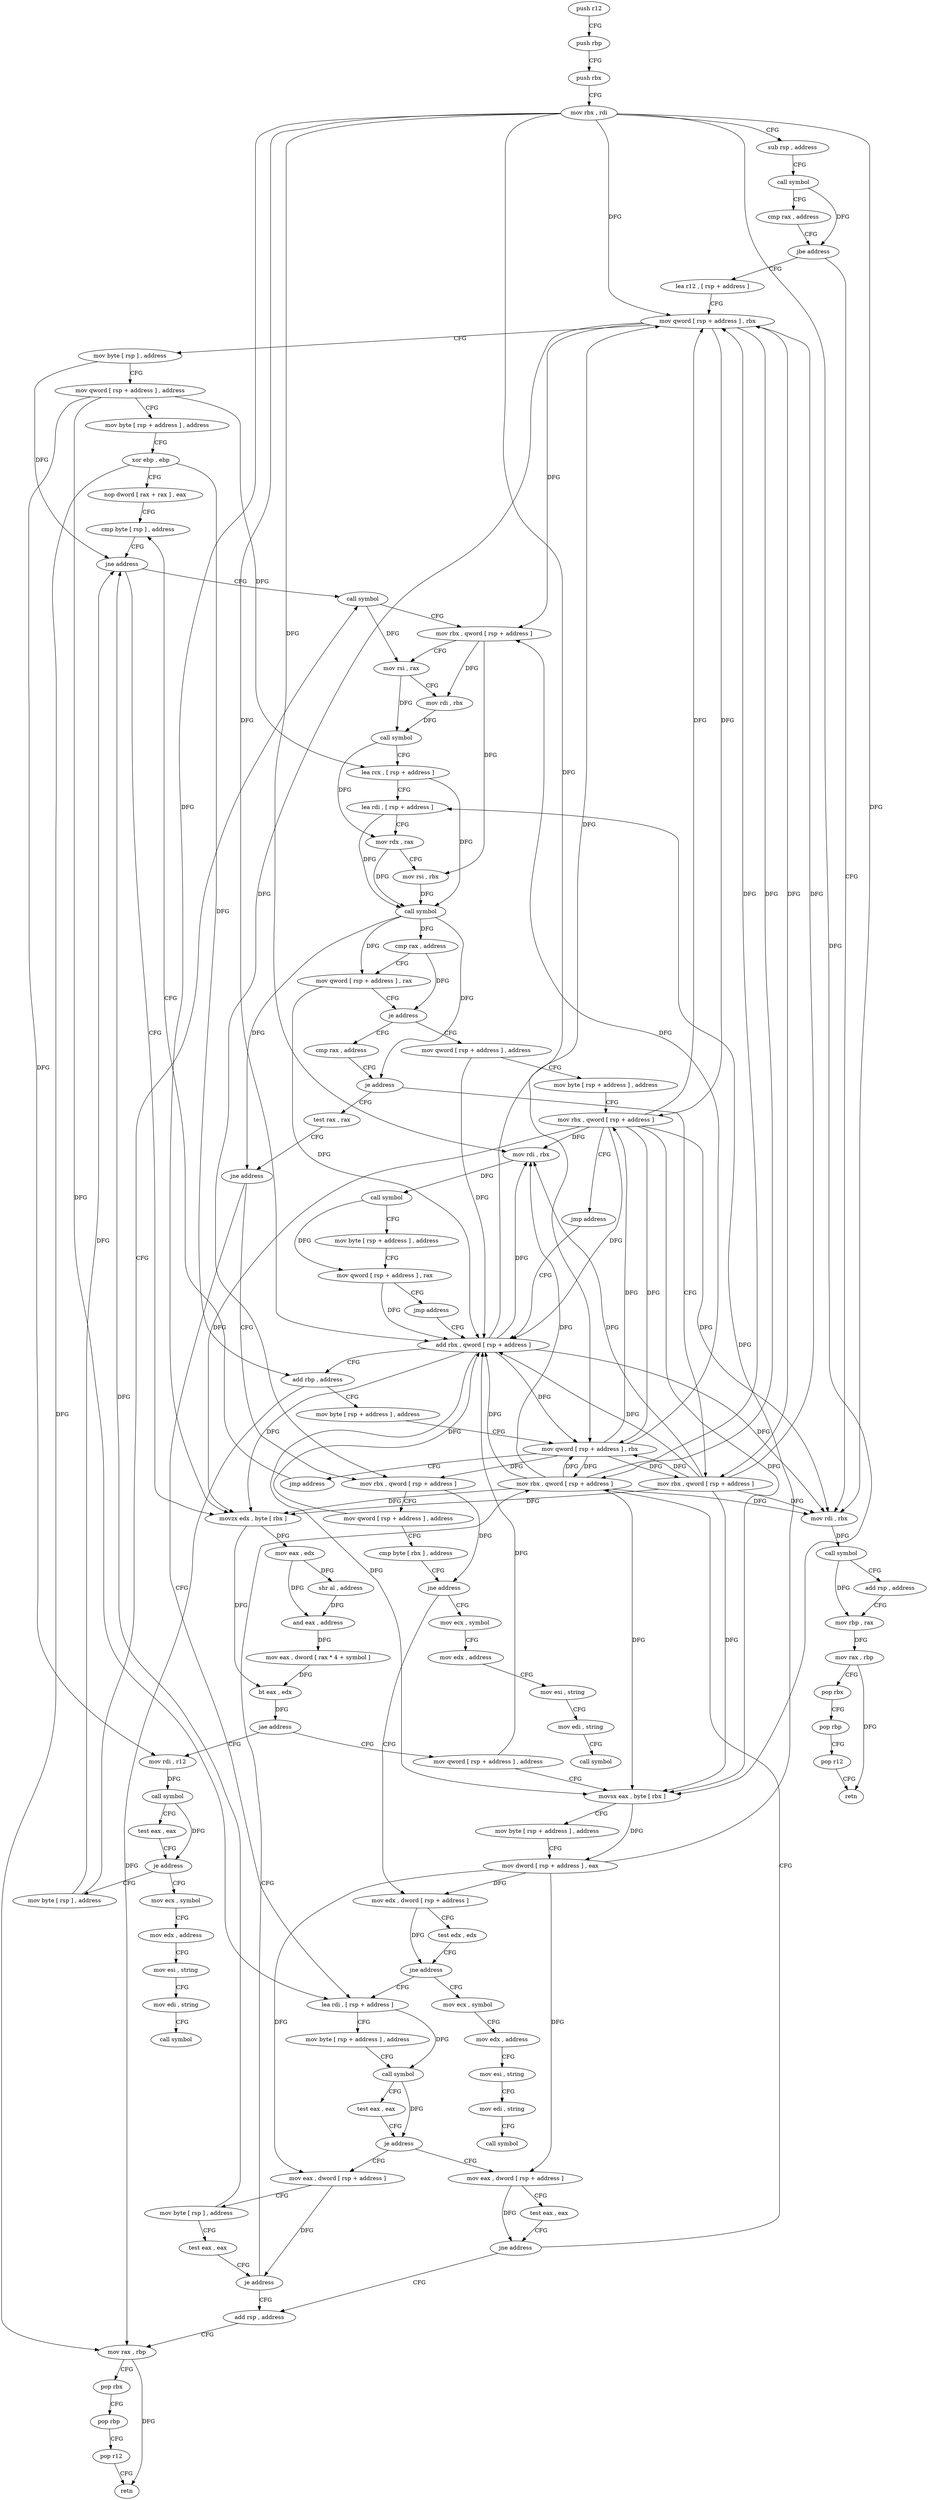 digraph "func" {
"4472944" [label = "push r12" ]
"4472946" [label = "push rbp" ]
"4472947" [label = "push rbx" ]
"4472948" [label = "mov rbx , rdi" ]
"4472951" [label = "sub rsp , address" ]
"4472955" [label = "call symbol" ]
"4472960" [label = "cmp rax , address" ]
"4472964" [label = "jbe address" ]
"4473336" [label = "mov rdi , rbx" ]
"4472970" [label = "lea r12 , [ rsp + address ]" ]
"4473339" [label = "call symbol" ]
"4473344" [label = "add rsp , address" ]
"4473348" [label = "mov rbp , rax" ]
"4473351" [label = "mov rax , rbp" ]
"4473354" [label = "pop rbx" ]
"4473355" [label = "pop rbp" ]
"4473356" [label = "pop r12" ]
"4473358" [label = "retn" ]
"4472975" [label = "mov qword [ rsp + address ] , rbx" ]
"4472980" [label = "mov byte [ rsp ] , address" ]
"4472984" [label = "mov qword [ rsp + address ] , address" ]
"4472993" [label = "mov byte [ rsp + address ] , address" ]
"4472998" [label = "xor ebp , ebp" ]
"4473000" [label = "nop dword [ rax + rax ] , eax" ]
"4473008" [label = "cmp byte [ rsp ] , address" ]
"4473108" [label = "call symbol" ]
"4473113" [label = "mov rbx , qword [ rsp + address ]" ]
"4473118" [label = "mov rsi , rax" ]
"4473121" [label = "mov rdi , rbx" ]
"4473124" [label = "call symbol" ]
"4473129" [label = "lea rcx , [ rsp + address ]" ]
"4473134" [label = "lea rdi , [ rsp + address ]" ]
"4473139" [label = "mov rdx , rax" ]
"4473142" [label = "mov rsi , rbx" ]
"4473145" [label = "call symbol" ]
"4473150" [label = "cmp rax , address" ]
"4473154" [label = "mov qword [ rsp + address ] , rax" ]
"4473159" [label = "je address" ]
"4473280" [label = "mov qword [ rsp + address ] , address" ]
"4473161" [label = "cmp rax , address" ]
"4473014" [label = "movzx edx , byte [ rbx ]" ]
"4473017" [label = "mov eax , edx" ]
"4473019" [label = "shr al , address" ]
"4473022" [label = "and eax , address" ]
"4473025" [label = "mov eax , dword [ rax * 4 + symbol ]" ]
"4473032" [label = "bt eax , edx" ]
"4473035" [label = "jae address" ]
"4473088" [label = "mov rdi , r12" ]
"4473037" [label = "mov qword [ rsp + address ] , address" ]
"4473289" [label = "mov byte [ rsp + address ] , address" ]
"4473294" [label = "mov rbx , qword [ rsp + address ]" ]
"4473299" [label = "jmp address" ]
"4473255" [label = "add rbx , qword [ rsp + address ]" ]
"4473165" [label = "je address" ]
"4473304" [label = "mov rbx , qword [ rsp + address ]" ]
"4473171" [label = "test rax , rax" ]
"4473091" [label = "call symbol" ]
"4473096" [label = "test eax , eax" ]
"4473098" [label = "je address" ]
"4473359" [label = "mov ecx , symbol" ]
"4473104" [label = "mov byte [ rsp ] , address" ]
"4473046" [label = "movsx eax , byte [ rbx ]" ]
"4473049" [label = "mov byte [ rsp + address ] , address" ]
"4473054" [label = "mov dword [ rsp + address ] , eax" ]
"4473058" [label = "mov eax , dword [ rsp + address ]" ]
"4473260" [label = "add rbp , address" ]
"4473264" [label = "mov byte [ rsp + address ] , address" ]
"4473269" [label = "mov qword [ rsp + address ] , rbx" ]
"4473274" [label = "jmp address" ]
"4473309" [label = "mov rdi , rbx" ]
"4473312" [label = "call symbol" ]
"4473317" [label = "mov byte [ rsp + address ] , address" ]
"4473322" [label = "mov qword [ rsp + address ] , rax" ]
"4473327" [label = "jmp address" ]
"4473174" [label = "jne address" ]
"4473211" [label = "lea rdi , [ rsp + address ]" ]
"4473176" [label = "mov rbx , qword [ rsp + address ]" ]
"4473364" [label = "mov edx , address" ]
"4473369" [label = "mov esi , string" ]
"4473374" [label = "mov edi , string" ]
"4473379" [label = "call symbol" ]
"4473250" [label = "mov rbx , qword [ rsp + address ]" ]
"4473070" [label = "add rsp , address" ]
"4473074" [label = "mov rax , rbp" ]
"4473077" [label = "pop rbx" ]
"4473078" [label = "pop rbp" ]
"4473079" [label = "pop r12" ]
"4473081" [label = "retn" ]
"4473012" [label = "jne address" ]
"4473216" [label = "mov byte [ rsp + address ] , address" ]
"4473221" [label = "call symbol" ]
"4473226" [label = "test eax , eax" ]
"4473228" [label = "je address" ]
"4473234" [label = "mov eax , dword [ rsp + address ]" ]
"4473181" [label = "mov qword [ rsp + address ] , address" ]
"4473190" [label = "cmp byte [ rbx ] , address" ]
"4473193" [label = "jne address" ]
"4473409" [label = "mov ecx , symbol" ]
"4473199" [label = "mov edx , dword [ rsp + address ]" ]
"4473062" [label = "test eax , eax" ]
"4473064" [label = "jne address" ]
"4473238" [label = "mov byte [ rsp ] , address" ]
"4473242" [label = "test eax , eax" ]
"4473244" [label = "je address" ]
"4473414" [label = "mov edx , address" ]
"4473419" [label = "mov esi , string" ]
"4473424" [label = "mov edi , string" ]
"4473429" [label = "call symbol" ]
"4473203" [label = "test edx , edx" ]
"4473205" [label = "jne address" ]
"4473384" [label = "mov ecx , symbol" ]
"4473389" [label = "mov edx , address" ]
"4473394" [label = "mov esi , string" ]
"4473399" [label = "mov edi , string" ]
"4473404" [label = "call symbol" ]
"4472944" -> "4472946" [ label = "CFG" ]
"4472946" -> "4472947" [ label = "CFG" ]
"4472947" -> "4472948" [ label = "CFG" ]
"4472948" -> "4472951" [ label = "CFG" ]
"4472948" -> "4473336" [ label = "DFG" ]
"4472948" -> "4472975" [ label = "DFG" ]
"4472948" -> "4473014" [ label = "DFG" ]
"4472948" -> "4473046" [ label = "DFG" ]
"4472948" -> "4473255" [ label = "DFG" ]
"4472948" -> "4473269" [ label = "DFG" ]
"4472948" -> "4473309" [ label = "DFG" ]
"4472951" -> "4472955" [ label = "CFG" ]
"4472955" -> "4472960" [ label = "CFG" ]
"4472955" -> "4472964" [ label = "DFG" ]
"4472960" -> "4472964" [ label = "CFG" ]
"4472964" -> "4473336" [ label = "CFG" ]
"4472964" -> "4472970" [ label = "CFG" ]
"4473336" -> "4473339" [ label = "DFG" ]
"4472970" -> "4472975" [ label = "CFG" ]
"4473339" -> "4473344" [ label = "CFG" ]
"4473339" -> "4473348" [ label = "DFG" ]
"4473344" -> "4473348" [ label = "CFG" ]
"4473348" -> "4473351" [ label = "DFG" ]
"4473351" -> "4473354" [ label = "CFG" ]
"4473351" -> "4473358" [ label = "DFG" ]
"4473354" -> "4473355" [ label = "CFG" ]
"4473355" -> "4473356" [ label = "CFG" ]
"4473356" -> "4473358" [ label = "CFG" ]
"4472975" -> "4472980" [ label = "CFG" ]
"4472975" -> "4473113" [ label = "DFG" ]
"4472975" -> "4473294" [ label = "DFG" ]
"4472975" -> "4473304" [ label = "DFG" ]
"4472975" -> "4473176" [ label = "DFG" ]
"4472975" -> "4473250" [ label = "DFG" ]
"4472980" -> "4472984" [ label = "CFG" ]
"4472980" -> "4473012" [ label = "DFG" ]
"4472984" -> "4472993" [ label = "CFG" ]
"4472984" -> "4473129" [ label = "DFG" ]
"4472984" -> "4473088" [ label = "DFG" ]
"4472984" -> "4473211" [ label = "DFG" ]
"4472993" -> "4472998" [ label = "CFG" ]
"4472998" -> "4473000" [ label = "CFG" ]
"4472998" -> "4473260" [ label = "DFG" ]
"4472998" -> "4473074" [ label = "DFG" ]
"4473000" -> "4473008" [ label = "CFG" ]
"4473008" -> "4473012" [ label = "CFG" ]
"4473108" -> "4473113" [ label = "CFG" ]
"4473108" -> "4473118" [ label = "DFG" ]
"4473113" -> "4473118" [ label = "CFG" ]
"4473113" -> "4473121" [ label = "DFG" ]
"4473113" -> "4473142" [ label = "DFG" ]
"4473118" -> "4473121" [ label = "CFG" ]
"4473118" -> "4473124" [ label = "DFG" ]
"4473121" -> "4473124" [ label = "DFG" ]
"4473124" -> "4473129" [ label = "CFG" ]
"4473124" -> "4473139" [ label = "DFG" ]
"4473129" -> "4473134" [ label = "CFG" ]
"4473129" -> "4473145" [ label = "DFG" ]
"4473134" -> "4473139" [ label = "CFG" ]
"4473134" -> "4473145" [ label = "DFG" ]
"4473139" -> "4473142" [ label = "CFG" ]
"4473139" -> "4473145" [ label = "DFG" ]
"4473142" -> "4473145" [ label = "DFG" ]
"4473145" -> "4473150" [ label = "DFG" ]
"4473145" -> "4473154" [ label = "DFG" ]
"4473145" -> "4473165" [ label = "DFG" ]
"4473145" -> "4473174" [ label = "DFG" ]
"4473150" -> "4473154" [ label = "CFG" ]
"4473150" -> "4473159" [ label = "DFG" ]
"4473154" -> "4473159" [ label = "CFG" ]
"4473154" -> "4473255" [ label = "DFG" ]
"4473159" -> "4473280" [ label = "CFG" ]
"4473159" -> "4473161" [ label = "CFG" ]
"4473280" -> "4473289" [ label = "CFG" ]
"4473280" -> "4473255" [ label = "DFG" ]
"4473161" -> "4473165" [ label = "CFG" ]
"4473014" -> "4473017" [ label = "DFG" ]
"4473014" -> "4473032" [ label = "DFG" ]
"4473017" -> "4473019" [ label = "DFG" ]
"4473017" -> "4473022" [ label = "DFG" ]
"4473019" -> "4473022" [ label = "DFG" ]
"4473022" -> "4473025" [ label = "DFG" ]
"4473025" -> "4473032" [ label = "DFG" ]
"4473032" -> "4473035" [ label = "DFG" ]
"4473035" -> "4473088" [ label = "CFG" ]
"4473035" -> "4473037" [ label = "CFG" ]
"4473088" -> "4473091" [ label = "DFG" ]
"4473037" -> "4473046" [ label = "CFG" ]
"4473037" -> "4473255" [ label = "DFG" ]
"4473289" -> "4473294" [ label = "CFG" ]
"4473294" -> "4473299" [ label = "CFG" ]
"4473294" -> "4473336" [ label = "DFG" ]
"4473294" -> "4472975" [ label = "DFG" ]
"4473294" -> "4473014" [ label = "DFG" ]
"4473294" -> "4473046" [ label = "DFG" ]
"4473294" -> "4473255" [ label = "DFG" ]
"4473294" -> "4473269" [ label = "DFG" ]
"4473294" -> "4473309" [ label = "DFG" ]
"4473299" -> "4473255" [ label = "CFG" ]
"4473255" -> "4473260" [ label = "CFG" ]
"4473255" -> "4473336" [ label = "DFG" ]
"4473255" -> "4472975" [ label = "DFG" ]
"4473255" -> "4473014" [ label = "DFG" ]
"4473255" -> "4473046" [ label = "DFG" ]
"4473255" -> "4473269" [ label = "DFG" ]
"4473255" -> "4473309" [ label = "DFG" ]
"4473165" -> "4473304" [ label = "CFG" ]
"4473165" -> "4473171" [ label = "CFG" ]
"4473304" -> "4473309" [ label = "DFG" ]
"4473304" -> "4473336" [ label = "DFG" ]
"4473304" -> "4472975" [ label = "DFG" ]
"4473304" -> "4473014" [ label = "DFG" ]
"4473304" -> "4473046" [ label = "DFG" ]
"4473304" -> "4473269" [ label = "DFG" ]
"4473304" -> "4473255" [ label = "DFG" ]
"4473171" -> "4473174" [ label = "CFG" ]
"4473091" -> "4473096" [ label = "CFG" ]
"4473091" -> "4473098" [ label = "DFG" ]
"4473096" -> "4473098" [ label = "CFG" ]
"4473098" -> "4473359" [ label = "CFG" ]
"4473098" -> "4473104" [ label = "CFG" ]
"4473359" -> "4473364" [ label = "CFG" ]
"4473104" -> "4473108" [ label = "CFG" ]
"4473104" -> "4473012" [ label = "DFG" ]
"4473046" -> "4473049" [ label = "CFG" ]
"4473046" -> "4473054" [ label = "DFG" ]
"4473049" -> "4473054" [ label = "CFG" ]
"4473054" -> "4473058" [ label = "DFG" ]
"4473054" -> "4473134" [ label = "DFG" ]
"4473054" -> "4473234" [ label = "DFG" ]
"4473054" -> "4473199" [ label = "DFG" ]
"4473058" -> "4473062" [ label = "CFG" ]
"4473058" -> "4473064" [ label = "DFG" ]
"4473260" -> "4473264" [ label = "CFG" ]
"4473260" -> "4473074" [ label = "DFG" ]
"4473264" -> "4473269" [ label = "CFG" ]
"4473269" -> "4473274" [ label = "CFG" ]
"4473269" -> "4473113" [ label = "DFG" ]
"4473269" -> "4473294" [ label = "DFG" ]
"4473269" -> "4473304" [ label = "DFG" ]
"4473269" -> "4473176" [ label = "DFG" ]
"4473269" -> "4473250" [ label = "DFG" ]
"4473274" -> "4473008" [ label = "CFG" ]
"4473309" -> "4473312" [ label = "DFG" ]
"4473312" -> "4473317" [ label = "CFG" ]
"4473312" -> "4473322" [ label = "DFG" ]
"4473317" -> "4473322" [ label = "CFG" ]
"4473322" -> "4473327" [ label = "CFG" ]
"4473322" -> "4473255" [ label = "DFG" ]
"4473327" -> "4473255" [ label = "CFG" ]
"4473174" -> "4473211" [ label = "CFG" ]
"4473174" -> "4473176" [ label = "CFG" ]
"4473211" -> "4473216" [ label = "CFG" ]
"4473211" -> "4473221" [ label = "DFG" ]
"4473176" -> "4473181" [ label = "CFG" ]
"4473176" -> "4473193" [ label = "DFG" ]
"4473364" -> "4473369" [ label = "CFG" ]
"4473369" -> "4473374" [ label = "CFG" ]
"4473374" -> "4473379" [ label = "CFG" ]
"4473250" -> "4473255" [ label = "DFG" ]
"4473250" -> "4473336" [ label = "DFG" ]
"4473250" -> "4472975" [ label = "DFG" ]
"4473250" -> "4473014" [ label = "DFG" ]
"4473250" -> "4473046" [ label = "DFG" ]
"4473250" -> "4473269" [ label = "DFG" ]
"4473250" -> "4473309" [ label = "DFG" ]
"4473070" -> "4473074" [ label = "CFG" ]
"4473074" -> "4473077" [ label = "CFG" ]
"4473074" -> "4473081" [ label = "DFG" ]
"4473077" -> "4473078" [ label = "CFG" ]
"4473078" -> "4473079" [ label = "CFG" ]
"4473079" -> "4473081" [ label = "CFG" ]
"4473012" -> "4473108" [ label = "CFG" ]
"4473012" -> "4473014" [ label = "CFG" ]
"4473216" -> "4473221" [ label = "CFG" ]
"4473221" -> "4473226" [ label = "CFG" ]
"4473221" -> "4473228" [ label = "DFG" ]
"4473226" -> "4473228" [ label = "CFG" ]
"4473228" -> "4473058" [ label = "CFG" ]
"4473228" -> "4473234" [ label = "CFG" ]
"4473234" -> "4473238" [ label = "CFG" ]
"4473234" -> "4473244" [ label = "DFG" ]
"4473181" -> "4473190" [ label = "CFG" ]
"4473181" -> "4473255" [ label = "DFG" ]
"4473190" -> "4473193" [ label = "CFG" ]
"4473193" -> "4473409" [ label = "CFG" ]
"4473193" -> "4473199" [ label = "CFG" ]
"4473409" -> "4473414" [ label = "CFG" ]
"4473199" -> "4473203" [ label = "CFG" ]
"4473199" -> "4473205" [ label = "DFG" ]
"4473062" -> "4473064" [ label = "CFG" ]
"4473064" -> "4473250" [ label = "CFG" ]
"4473064" -> "4473070" [ label = "CFG" ]
"4473238" -> "4473242" [ label = "CFG" ]
"4473238" -> "4473012" [ label = "DFG" ]
"4473242" -> "4473244" [ label = "CFG" ]
"4473244" -> "4473070" [ label = "CFG" ]
"4473244" -> "4473250" [ label = "CFG" ]
"4473414" -> "4473419" [ label = "CFG" ]
"4473419" -> "4473424" [ label = "CFG" ]
"4473424" -> "4473429" [ label = "CFG" ]
"4473203" -> "4473205" [ label = "CFG" ]
"4473205" -> "4473384" [ label = "CFG" ]
"4473205" -> "4473211" [ label = "CFG" ]
"4473384" -> "4473389" [ label = "CFG" ]
"4473389" -> "4473394" [ label = "CFG" ]
"4473394" -> "4473399" [ label = "CFG" ]
"4473399" -> "4473404" [ label = "CFG" ]
}
